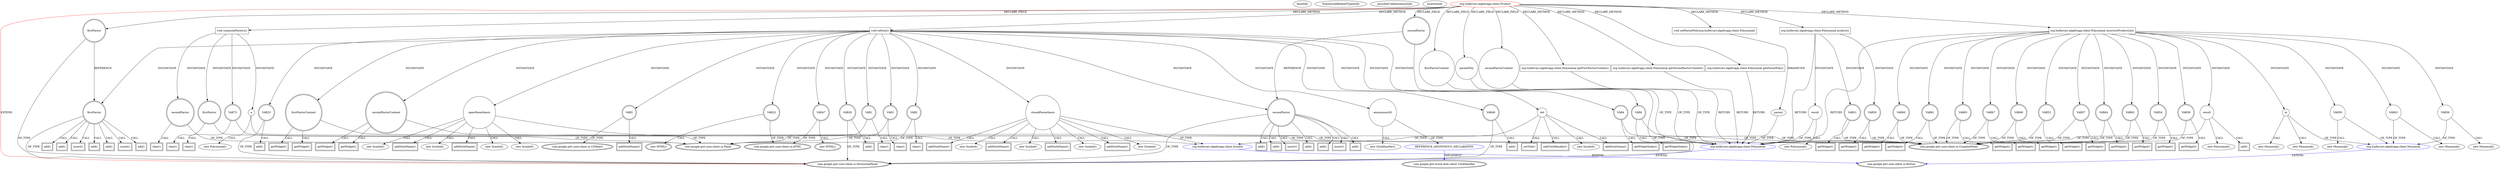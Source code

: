 digraph {
baseInfo[graphId=3664,category="extension_graph",isAnonymous=false,possibleRelation=true]
frameworkRelatedTypesInfo[0="com.google.gwt.user.client.ui.HorizontalPanel"]
possibleCollaborationsInfo[0="3664~CLIENT_METHOD_DECLARATION-INSTANTIATION-CLIENT_METHOD_DECLARATION-INSTANTIATION-CLIENT_METHOD_DECLARATION-RETURN_TYPE-CLIENT_METHOD_DECLARATION-INSTANTIATION-CLIENT_METHOD_DECLARATION-RETURN_TYPE-CLIENT_METHOD_DECLARATION-PARAMETER_DECLARATION-CLIENT_METHOD_DECLARATION-RETURN_TYPE-CLIENT_METHOD_DECLARATION-RETURN_TYPE-CLIENT_METHOD_DECLARATION-RETURN_TYPE-FIELD_DECLARATION-FIELD_DECLARATION-FIELD_DECLARATION-~com.google.gwt.user.client.ui.HorizontalPanel ~com.google.gwt.user.client.ui.HorizontalPanel ~false~false",1="3664~CLIENT_METHOD_DECLARATION-INSTANTIATION-~com.google.gwt.user.client.ui.HorizontalPanel ~com.google.gwt.event.dom.client.ClickHandler ~false~true",2="3664~CLIENT_METHOD_DECLARATION-INSTANTIATION-CLIENT_METHOD_DECLARATION-INSTANTIATION-CLIENT_METHOD_DECLARATION-INSTANTIATION-CLIENT_METHOD_DECLARATION-INSTANTIATION-~com.google.gwt.user.client.ui.HorizontalPanel ~com.google.gwt.user.client.ui.Button ~false~false",3="3664~CLIENT_METHOD_DECLARATION-INSTANTIATION-CLIENT_METHOD_DECLARATION-INSTANTIATION-CLIENT_METHOD_DECLARATION-INSTANTIATION-~com.google.gwt.user.client.ui.HorizontalPanel ~com.google.gwt.user.client.ui.Button ~false~false"]
locationInfo[projectName="luxferrari-AlgebrApp",filePath="/luxferrari-AlgebrApp/AlgebrApp-master/AlgebrApp/src/org/luxferrari/algebrapp/client/Product.java",contextSignature="Product",graphId="3664"]
0[label="org.luxferrari.algebrapp.client.Product",vertexType="ROOT_CLIENT_CLASS_DECLARATION",isFrameworkType=false,color=red]
1[label="com.google.gwt.user.client.ui.HorizontalPanel",vertexType="FRAMEWORK_CLASS_TYPE",isFrameworkType=true,peripheries=2]
2[label="firstFactor",vertexType="FIELD_DECLARATION",isFrameworkType=true,peripheries=2,shape=circle]
4[label="firstFactorContent",vertexType="FIELD_DECLARATION",isFrameworkType=false,shape=circle]
5[label="org.luxferrari.algebrapp.client.Polynomial",vertexType="REFERENCE_CLIENT_CLASS_DECLARATION",isFrameworkType=false,color=blue]
7[label="parentPoly",vertexType="FIELD_DECLARATION",isFrameworkType=false,shape=circle]
9[label="secondFactor",vertexType="FIELD_DECLARATION",isFrameworkType=true,peripheries=2,shape=circle]
11[label="secondFactorContent",vertexType="FIELD_DECLARATION",isFrameworkType=false,shape=circle]
13[label="org.luxferrari.algebrapp.client.Polynomial getFirstFactorContent()",vertexType="CLIENT_METHOD_DECLARATION",isFrameworkType=false,shape=box]
15[label="org.luxferrari.algebrapp.client.Polynomial getSecondFactorContent()",vertexType="CLIENT_METHOD_DECLARATION",isFrameworkType=false,shape=box]
17[label="org.luxferrari.algebrapp.client.Polynomial getParentPoly()",vertexType="CLIENT_METHOD_DECLARATION",isFrameworkType=false,shape=box]
20[label="void setParentPoly(org.luxferrari.algebrapp.client.Polynomial)",vertexType="CLIENT_METHOD_DECLARATION",isFrameworkType=false,shape=box]
21[label="parent",vertexType="PARAMETER_DECLARATION",isFrameworkType=false]
28[label="void refresh()",vertexType="CLIENT_METHOD_DECLARATION",isFrameworkType=false,shape=box]
29[label="VAR1",vertexType="VARIABLE_EXPRESION",isFrameworkType=true,peripheries=2,shape=circle]
31[label="com.google.gwt.user.client.ui.Panel",vertexType="FRAMEWORK_CLASS_TYPE",isFrameworkType=true,peripheries=2]
30[label="clear()",vertexType="INSIDE_CALL",isFrameworkType=true,peripheries=2,shape=box]
32[label="VAR2",vertexType="VARIABLE_EXPRESION",isFrameworkType=true,peripheries=2,shape=circle]
33[label="clear()",vertexType="INSIDE_CALL",isFrameworkType=true,peripheries=2,shape=box]
35[label="VAR3",vertexType="VARIABLE_EXPRESION",isFrameworkType=true,peripheries=2,shape=circle]
36[label="clear()",vertexType="INSIDE_CALL",isFrameworkType=true,peripheries=2,shape=box]
38[label="VAR4",vertexType="VARIABLE_EXPRESION",isFrameworkType=true,peripheries=2,shape=circle]
40[label="com.google.gwt.user.client.ui.ComplexPanel",vertexType="FRAMEWORK_CLASS_TYPE",isFrameworkType=true,peripheries=2]
39[label="getWidgetIndex()",vertexType="INSIDE_CALL",isFrameworkType=true,peripheries=2,shape=box]
41[label="VAR5",vertexType="VARIABLE_EXPRESION",isFrameworkType=true,peripheries=2,shape=circle]
43[label="com.google.gwt.user.client.ui.UIObject",vertexType="FRAMEWORK_CLASS_TYPE",isFrameworkType=true,peripheries=2]
42[label="addStyleName()",vertexType="INSIDE_CALL",isFrameworkType=true,peripheries=2,shape=box]
44[label="VAR6",vertexType="VARIABLE_EXPRESION",isFrameworkType=true,peripheries=2,shape=circle]
45[label="getWidgetIndex()",vertexType="INSIDE_CALL",isFrameworkType=true,peripheries=2,shape=box]
47[label="firstFactor",vertexType="VARIABLE_EXPRESION",isFrameworkType=true,peripheries=2,shape=circle]
48[label="add()",vertexType="INSIDE_CALL",isFrameworkType=true,peripheries=2,shape=box]
51[label="openParenthesis",vertexType="VARIABLE_EXPRESION",isFrameworkType=false,shape=circle]
52[label="org.luxferrari.algebrapp.client.Symbol",vertexType="REFERENCE_CLIENT_CLASS_DECLARATION",isFrameworkType=false,color=blue]
53[label="com.google.gwt.user.client.ui.Button",vertexType="FRAMEWORK_CLASS_TYPE",isFrameworkType=true,peripheries=2]
50[label="new Symbol()",vertexType="CONSTRUCTOR_CALL",isFrameworkType=false]
55[label="insert()",vertexType="INSIDE_CALL",isFrameworkType=true,peripheries=2,shape=box]
57[label="closedParenthesis",vertexType="VARIABLE_EXPRESION",isFrameworkType=false,shape=circle]
56[label="new Symbol()",vertexType="CONSTRUCTOR_CALL",isFrameworkType=false]
60[label="addStyleName()",vertexType="INSIDE_CALL",isFrameworkType=true,peripheries=2,shape=box]
62[label="add()",vertexType="INSIDE_CALL",isFrameworkType=true,peripheries=2,shape=box]
64[label="add()",vertexType="INSIDE_CALL",isFrameworkType=true,peripheries=2,shape=box]
65[label="firstFactorContent",vertexType="VARIABLE_EXPRESION",isFrameworkType=true,peripheries=2,shape=circle]
66[label="getWidget()",vertexType="INSIDE_CALL",isFrameworkType=true,peripheries=2,shape=box]
69[label="getWidget()",vertexType="INSIDE_CALL",isFrameworkType=true,peripheries=2,shape=box]
70[label="new Symbol()",vertexType="CONSTRUCTOR_CALL",isFrameworkType=false]
73[label="insert()",vertexType="INSIDE_CALL",isFrameworkType=true,peripheries=2,shape=box]
74[label="new Symbol()",vertexType="CONSTRUCTOR_CALL",isFrameworkType=false]
77[label="addStyleName()",vertexType="INSIDE_CALL",isFrameworkType=true,peripheries=2,shape=box]
79[label="add()",vertexType="INSIDE_CALL",isFrameworkType=true,peripheries=2,shape=box]
81[label="add()",vertexType="INSIDE_CALL",isFrameworkType=true,peripheries=2,shape=box]
83[label="VAR22",vertexType="VARIABLE_EXPRESION",isFrameworkType=true,peripheries=2,shape=circle]
84[label="com.google.gwt.user.client.ui.HTML",vertexType="FRAMEWORK_CLASS_TYPE",isFrameworkType=true,peripheries=2]
82[label="new HTML()",vertexType="CONSTRUCTOR_CALL",isFrameworkType=true,peripheries=2]
85[label="VAR23",vertexType="VARIABLE_EXPRESION",isFrameworkType=true,peripheries=2,shape=circle]
86[label="add()",vertexType="INSIDE_CALL",isFrameworkType=true,peripheries=2,shape=box]
89[label="dot",vertexType="VARIABLE_EXPRESION",isFrameworkType=false,shape=circle]
88[label="new Symbol()",vertexType="CONSTRUCTOR_CALL",isFrameworkType=false]
92[label="addStyleName()",vertexType="INSIDE_CALL",isFrameworkType=true,peripheries=2,shape=box]
94[label="setTitle()",vertexType="INSIDE_CALL",isFrameworkType=true,peripheries=2,shape=box]
96[label="addClickHandler()",vertexType="INSIDE_CALL",isFrameworkType=true,peripheries=2,shape=box]
98[label="anonymous28",vertexType="VARIABLE_EXPRESION",isFrameworkType=false,shape=circle]
99[label="REFERENCE_ANONYMOUS_DECLARATION",vertexType="REFERENCE_ANONYMOUS_DECLARATION",isFrameworkType=false,color=blue]
100[label="com.google.gwt.event.dom.client.ClickHandler",vertexType="FRAMEWORK_INTERFACE_TYPE",isFrameworkType=true,peripheries=2]
97[label="new ClickHandler()",vertexType="CONSTRUCTOR_CALL",isFrameworkType=false]
101[label="VAR29",vertexType="VARIABLE_EXPRESION",isFrameworkType=true,peripheries=2,shape=circle]
102[label="add()",vertexType="INSIDE_CALL",isFrameworkType=true,peripheries=2,shape=box]
104[label="secondFactor",vertexType="VARIABLE_EXPRESION",isFrameworkType=true,peripheries=2,shape=circle]
105[label="add()",vertexType="INSIDE_CALL",isFrameworkType=true,peripheries=2,shape=box]
107[label="new Symbol()",vertexType="CONSTRUCTOR_CALL",isFrameworkType=false]
110[label="addStyleName()",vertexType="INSIDE_CALL",isFrameworkType=true,peripheries=2,shape=box]
112[label="insert()",vertexType="INSIDE_CALL",isFrameworkType=true,peripheries=2,shape=box]
113[label="new Symbol()",vertexType="CONSTRUCTOR_CALL",isFrameworkType=false]
116[label="addStyleName()",vertexType="INSIDE_CALL",isFrameworkType=true,peripheries=2,shape=box]
118[label="add()",vertexType="INSIDE_CALL",isFrameworkType=true,peripheries=2,shape=box]
120[label="add()",vertexType="INSIDE_CALL",isFrameworkType=true,peripheries=2,shape=box]
121[label="secondFactorContent",vertexType="VARIABLE_EXPRESION",isFrameworkType=true,peripheries=2,shape=circle]
122[label="getWidget()",vertexType="INSIDE_CALL",isFrameworkType=true,peripheries=2,shape=box]
125[label="getWidget()",vertexType="INSIDE_CALL",isFrameworkType=true,peripheries=2,shape=box]
126[label="new Symbol()",vertexType="CONSTRUCTOR_CALL",isFrameworkType=false]
129[label="addStyleName()",vertexType="INSIDE_CALL",isFrameworkType=true,peripheries=2,shape=box]
131[label="insert()",vertexType="INSIDE_CALL",isFrameworkType=true,peripheries=2,shape=box]
132[label="new Symbol()",vertexType="CONSTRUCTOR_CALL",isFrameworkType=false]
135[label="addStyleName()",vertexType="INSIDE_CALL",isFrameworkType=true,peripheries=2,shape=box]
137[label="add()",vertexType="INSIDE_CALL",isFrameworkType=true,peripheries=2,shape=box]
139[label="add()",vertexType="INSIDE_CALL",isFrameworkType=true,peripheries=2,shape=box]
141[label="VAR47",vertexType="VARIABLE_EXPRESION",isFrameworkType=true,peripheries=2,shape=circle]
140[label="new HTML()",vertexType="CONSTRUCTOR_CALL",isFrameworkType=true,peripheries=2]
143[label="VAR48",vertexType="VARIABLE_EXPRESION",isFrameworkType=true,peripheries=2,shape=circle]
144[label="add()",vertexType="INSIDE_CALL",isFrameworkType=true,peripheries=2,shape=box]
146[label="org.luxferrari.algebrapp.client.Polynomial product()",vertexType="CLIENT_METHOD_DECLARATION",isFrameworkType=false,shape=box]
149[label="result",vertexType="VARIABLE_EXPRESION",isFrameworkType=false,shape=circle]
148[label="new Polynomial()",vertexType="CONSTRUCTOR_CALL",isFrameworkType=false]
151[label="VAR50",vertexType="VARIABLE_EXPRESION",isFrameworkType=true,peripheries=2,shape=circle]
152[label="getWidget()",vertexType="INSIDE_CALL",isFrameworkType=true,peripheries=2,shape=box]
154[label="VAR51",vertexType="VARIABLE_EXPRESION",isFrameworkType=true,peripheries=2,shape=circle]
155[label="getWidget()",vertexType="INSIDE_CALL",isFrameworkType=true,peripheries=2,shape=box]
158[label="org.luxferrari.algebrapp.client.Polynomial incorrectProduct(int)",vertexType="CLIENT_METHOD_DECLARATION",isFrameworkType=false,shape=box]
161[label="result",vertexType="VARIABLE_EXPRESION",isFrameworkType=false,shape=circle]
160[label="new Polynomial()",vertexType="CONSTRUCTOR_CALL",isFrameworkType=false]
163[label="VAR53",vertexType="VARIABLE_EXPRESION",isFrameworkType=true,peripheries=2,shape=circle]
164[label="getWidget()",vertexType="INSIDE_CALL",isFrameworkType=true,peripheries=2,shape=box]
166[label="VAR54",vertexType="VARIABLE_EXPRESION",isFrameworkType=true,peripheries=2,shape=circle]
167[label="getWidget()",vertexType="INSIDE_CALL",isFrameworkType=true,peripheries=2,shape=box]
170[label="add()",vertexType="INSIDE_CALL",isFrameworkType=true,peripheries=2,shape=box]
172[label="VAR56",vertexType="VARIABLE_EXPRESION",isFrameworkType=false,shape=circle]
173[label="org.luxferrari.algebrapp.client.Monomial",vertexType="REFERENCE_CLIENT_CLASS_DECLARATION",isFrameworkType=false,color=blue]
171[label="new Monomial()",vertexType="CONSTRUCTOR_CALL",isFrameworkType=false]
175[label="VAR57",vertexType="VARIABLE_EXPRESION",isFrameworkType=true,peripheries=2,shape=circle]
176[label="getWidget()",vertexType="INSIDE_CALL",isFrameworkType=true,peripheries=2,shape=box]
178[label="VAR58",vertexType="VARIABLE_EXPRESION",isFrameworkType=true,peripheries=2,shape=circle]
179[label="getWidget()",vertexType="INSIDE_CALL",isFrameworkType=true,peripheries=2,shape=box]
182[label="VAR59",vertexType="VARIABLE_EXPRESION",isFrameworkType=false,shape=circle]
181[label="new Monomial()",vertexType="CONSTRUCTOR_CALL",isFrameworkType=false]
184[label="VAR60",vertexType="VARIABLE_EXPRESION",isFrameworkType=true,peripheries=2,shape=circle]
185[label="getWidget()",vertexType="INSIDE_CALL",isFrameworkType=true,peripheries=2,shape=box]
187[label="VAR61",vertexType="VARIABLE_EXPRESION",isFrameworkType=true,peripheries=2,shape=circle]
188[label="getWidget()",vertexType="INSIDE_CALL",isFrameworkType=true,peripheries=2,shape=box]
190[label="VAR62",vertexType="VARIABLE_EXPRESION",isFrameworkType=true,peripheries=2,shape=circle]
191[label="getWidget()",vertexType="INSIDE_CALL",isFrameworkType=true,peripheries=2,shape=box]
194[label="VAR63",vertexType="VARIABLE_EXPRESION",isFrameworkType=false,shape=circle]
193[label="new Monomial()",vertexType="CONSTRUCTOR_CALL",isFrameworkType=false]
196[label="VAR64",vertexType="VARIABLE_EXPRESION",isFrameworkType=true,peripheries=2,shape=circle]
197[label="getWidget()",vertexType="INSIDE_CALL",isFrameworkType=true,peripheries=2,shape=box]
199[label="VAR65",vertexType="VARIABLE_EXPRESION",isFrameworkType=true,peripheries=2,shape=circle]
200[label="getWidget()",vertexType="INSIDE_CALL",isFrameworkType=true,peripheries=2,shape=box]
203[label="m",vertexType="VARIABLE_EXPRESION",isFrameworkType=false,shape=circle]
202[label="new Monomial()",vertexType="CONSTRUCTOR_CALL",isFrameworkType=false]
205[label="VAR67",vertexType="VARIABLE_EXPRESION",isFrameworkType=true,peripheries=2,shape=circle]
206[label="getWidget()",vertexType="INSIDE_CALL",isFrameworkType=true,peripheries=2,shape=box]
208[label="VAR68",vertexType="VARIABLE_EXPRESION",isFrameworkType=true,peripheries=2,shape=circle]
209[label="getWidget()",vertexType="INSIDE_CALL",isFrameworkType=true,peripheries=2,shape=box]
211[label="new Monomial()",vertexType="CONSTRUCTOR_CALL",isFrameworkType=false]
215[label="void commuteFactors()",vertexType="CLIENT_METHOD_DECLARATION",isFrameworkType=false,shape=box]
216[label="firstFactor",vertexType="VARIABLE_EXPRESION",isFrameworkType=true,peripheries=2,shape=circle]
217[label="clear()",vertexType="INSIDE_CALL",isFrameworkType=true,peripheries=2,shape=box]
219[label="secondFactor",vertexType="VARIABLE_EXPRESION",isFrameworkType=true,peripheries=2,shape=circle]
220[label="clear()",vertexType="INSIDE_CALL",isFrameworkType=true,peripheries=2,shape=box]
222[label="VAR72",vertexType="VARIABLE_EXPRESION",isFrameworkType=true,peripheries=2,shape=circle]
223[label="clear()",vertexType="INSIDE_CALL",isFrameworkType=true,peripheries=2,shape=box]
226[label="a",vertexType="VARIABLE_EXPRESION",isFrameworkType=false,shape=circle]
225[label="new Polynomial()",vertexType="CONSTRUCTOR_CALL",isFrameworkType=false]
0->1[label="EXTEND",color=red]
0->2[label="DECLARE_FIELD"]
2->1[label="OF_TYPE"]
0->4[label="DECLARE_FIELD"]
5->1[label="EXTEND",color=blue]
4->5[label="OF_TYPE"]
0->7[label="DECLARE_FIELD"]
7->5[label="OF_TYPE"]
0->9[label="DECLARE_FIELD"]
9->1[label="OF_TYPE"]
0->11[label="DECLARE_FIELD"]
11->5[label="OF_TYPE"]
0->13[label="DECLARE_METHOD"]
13->5[label="RETURN"]
0->15[label="DECLARE_METHOD"]
15->5[label="RETURN"]
0->17[label="DECLARE_METHOD"]
17->5[label="RETURN"]
0->20[label="DECLARE_METHOD"]
21->5[label="OF_TYPE"]
20->21[label="PARAMETER"]
0->28[label="DECLARE_METHOD"]
28->29[label="INSTANTIATE"]
29->31[label="OF_TYPE"]
29->30[label="CALL"]
28->32[label="INSTANTIATE"]
32->31[label="OF_TYPE"]
32->33[label="CALL"]
28->35[label="INSTANTIATE"]
35->31[label="OF_TYPE"]
35->36[label="CALL"]
28->38[label="INSTANTIATE"]
38->40[label="OF_TYPE"]
38->39[label="CALL"]
28->41[label="INSTANTIATE"]
41->43[label="OF_TYPE"]
41->42[label="CALL"]
28->44[label="INSTANTIATE"]
44->40[label="OF_TYPE"]
44->45[label="CALL"]
28->47[label="INSTANTIATE"]
2->47[label="REFERENCE"]
47->1[label="OF_TYPE"]
47->48[label="CALL"]
28->51[label="INSTANTIATE"]
52->53[label="EXTEND",color=blue]
51->52[label="OF_TYPE"]
51->50[label="CALL"]
47->55[label="CALL"]
28->57[label="INSTANTIATE"]
57->52[label="OF_TYPE"]
57->56[label="CALL"]
57->60[label="CALL"]
47->62[label="CALL"]
47->64[label="CALL"]
28->65[label="INSTANTIATE"]
65->40[label="OF_TYPE"]
65->66[label="CALL"]
65->69[label="CALL"]
51->70[label="CALL"]
47->73[label="CALL"]
57->74[label="CALL"]
57->77[label="CALL"]
47->79[label="CALL"]
47->81[label="CALL"]
28->83[label="INSTANTIATE"]
83->84[label="OF_TYPE"]
83->82[label="CALL"]
28->85[label="INSTANTIATE"]
85->1[label="OF_TYPE"]
85->86[label="CALL"]
28->89[label="INSTANTIATE"]
89->52[label="OF_TYPE"]
89->88[label="CALL"]
89->92[label="CALL"]
89->94[label="CALL"]
89->96[label="CALL"]
28->98[label="INSTANTIATE"]
99->100[label="IMPLEMENT",color=blue]
98->99[label="OF_TYPE"]
98->97[label="CALL"]
28->101[label="INSTANTIATE"]
101->1[label="OF_TYPE"]
101->102[label="CALL"]
28->104[label="INSTANTIATE"]
9->104[label="REFERENCE"]
104->1[label="OF_TYPE"]
104->105[label="CALL"]
51->107[label="CALL"]
51->110[label="CALL"]
104->112[label="CALL"]
57->113[label="CALL"]
57->116[label="CALL"]
104->118[label="CALL"]
104->120[label="CALL"]
28->121[label="INSTANTIATE"]
121->40[label="OF_TYPE"]
121->122[label="CALL"]
121->125[label="CALL"]
51->126[label="CALL"]
51->129[label="CALL"]
104->131[label="CALL"]
57->132[label="CALL"]
57->135[label="CALL"]
104->137[label="CALL"]
104->139[label="CALL"]
28->141[label="INSTANTIATE"]
141->84[label="OF_TYPE"]
141->140[label="CALL"]
28->143[label="INSTANTIATE"]
143->1[label="OF_TYPE"]
143->144[label="CALL"]
0->146[label="DECLARE_METHOD"]
146->5[label="RETURN"]
146->149[label="INSTANTIATE"]
149->5[label="OF_TYPE"]
149->148[label="CALL"]
146->151[label="INSTANTIATE"]
151->40[label="OF_TYPE"]
151->152[label="CALL"]
146->154[label="INSTANTIATE"]
154->40[label="OF_TYPE"]
154->155[label="CALL"]
0->158[label="DECLARE_METHOD"]
158->5[label="RETURN"]
158->161[label="INSTANTIATE"]
161->5[label="OF_TYPE"]
161->160[label="CALL"]
158->163[label="INSTANTIATE"]
163->40[label="OF_TYPE"]
163->164[label="CALL"]
158->166[label="INSTANTIATE"]
166->40[label="OF_TYPE"]
166->167[label="CALL"]
161->170[label="CALL"]
158->172[label="INSTANTIATE"]
173->53[label="EXTEND",color=blue]
172->173[label="OF_TYPE"]
172->171[label="CALL"]
158->175[label="INSTANTIATE"]
175->40[label="OF_TYPE"]
175->176[label="CALL"]
158->178[label="INSTANTIATE"]
178->40[label="OF_TYPE"]
178->179[label="CALL"]
158->182[label="INSTANTIATE"]
182->173[label="OF_TYPE"]
182->181[label="CALL"]
158->184[label="INSTANTIATE"]
184->40[label="OF_TYPE"]
184->185[label="CALL"]
158->187[label="INSTANTIATE"]
187->40[label="OF_TYPE"]
187->188[label="CALL"]
158->190[label="INSTANTIATE"]
190->40[label="OF_TYPE"]
190->191[label="CALL"]
158->194[label="INSTANTIATE"]
194->173[label="OF_TYPE"]
194->193[label="CALL"]
158->196[label="INSTANTIATE"]
196->40[label="OF_TYPE"]
196->197[label="CALL"]
158->199[label="INSTANTIATE"]
199->40[label="OF_TYPE"]
199->200[label="CALL"]
158->203[label="INSTANTIATE"]
203->173[label="OF_TYPE"]
203->202[label="CALL"]
158->205[label="INSTANTIATE"]
205->40[label="OF_TYPE"]
205->206[label="CALL"]
158->208[label="INSTANTIATE"]
208->40[label="OF_TYPE"]
208->209[label="CALL"]
203->211[label="CALL"]
0->215[label="DECLARE_METHOD"]
215->216[label="INSTANTIATE"]
216->31[label="OF_TYPE"]
216->217[label="CALL"]
215->219[label="INSTANTIATE"]
219->31[label="OF_TYPE"]
219->220[label="CALL"]
215->222[label="INSTANTIATE"]
222->31[label="OF_TYPE"]
222->223[label="CALL"]
215->226[label="INSTANTIATE"]
226->5[label="OF_TYPE"]
226->225[label="CALL"]
}
